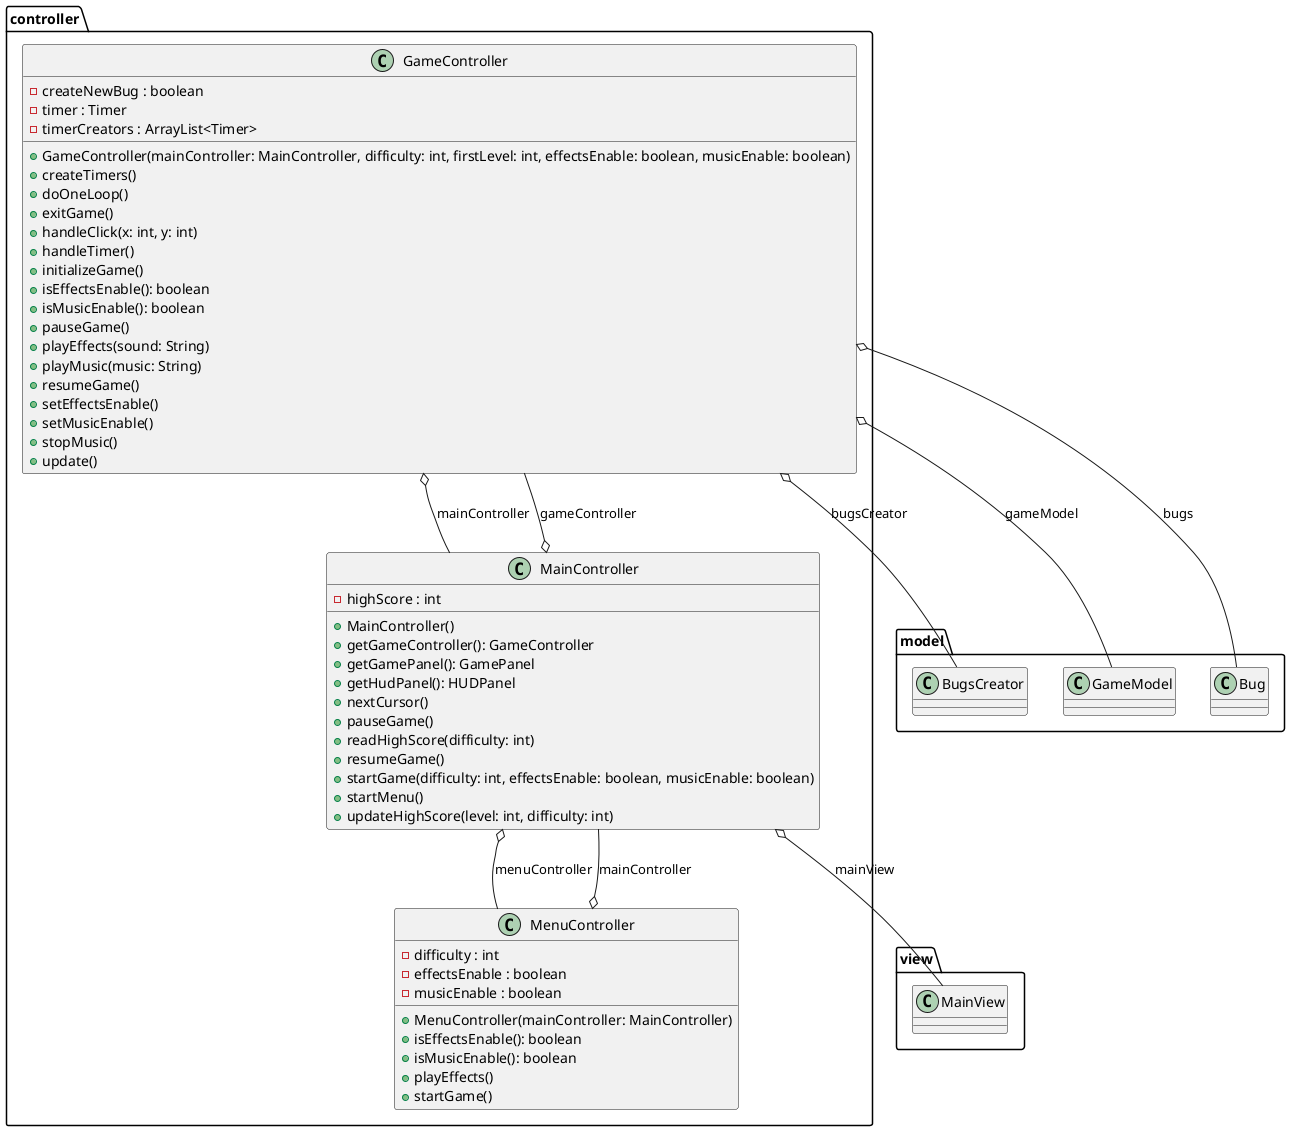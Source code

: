 @startuml

namespace controller {
      class controller.GameController {
          - createNewBug : boolean
          - timer : Timer
          - timerCreators : ArrayList<Timer>
          + GameController(mainController: MainController, difficulty: int, firstLevel: int, effectsEnable: boolean, musicEnable: boolean)
          + createTimers()
          + doOneLoop()
          + exitGame()
          + handleClick(x: int, y: int)
          + handleTimer()
          + initializeGame()
          + isEffectsEnable(): boolean
          + isMusicEnable(): boolean
          + pauseGame()
          + playEffects(sound: String)
          + playMusic(music: String)
          + resumeGame()
          + setEffectsEnable()
          + setMusicEnable()
          + stopMusic()
          + update()
      }
    }
  

 namespace controller {
      class controller.MainController {
          - highScore : int
          + MainController()
          + getGameController(): GameController
          + getGamePanel(): GamePanel
          + getHudPanel(): HUDPanel
          + nextCursor()
          + pauseGame()
          + readHighScore(difficulty: int)
          + resumeGame()
          + startGame(difficulty: int, effectsEnable: boolean, musicEnable: boolean)
          + startMenu()
          + updateHighScore(level: int, difficulty: int)
      }
    }
  

  namespace controller {
      class controller.MenuController {
          - difficulty : int
          - effectsEnable : boolean
          - musicEnable : boolean
          + MenuController(mainController: MainController)
          + isEffectsEnable(): boolean
          + isMusicEnable(): boolean
          + playEffects()
          + startGame()
      }
    }
  

  controller.GameController o-- model.BugsCreator : bugsCreator
  controller.GameController o-- model.GameModel : gameModel
  controller.GameController o-- model.Bug : bugs
  controller.GameController o-- controller.MainController : mainController
  controller.MainController o-- controller.GameController : gameController
  controller.MainController o-- view.MainView : mainView
  controller.MainController o-- controller.MenuController : menuController
  controller.MenuController o-- controller.MainController : mainController




@enduml
